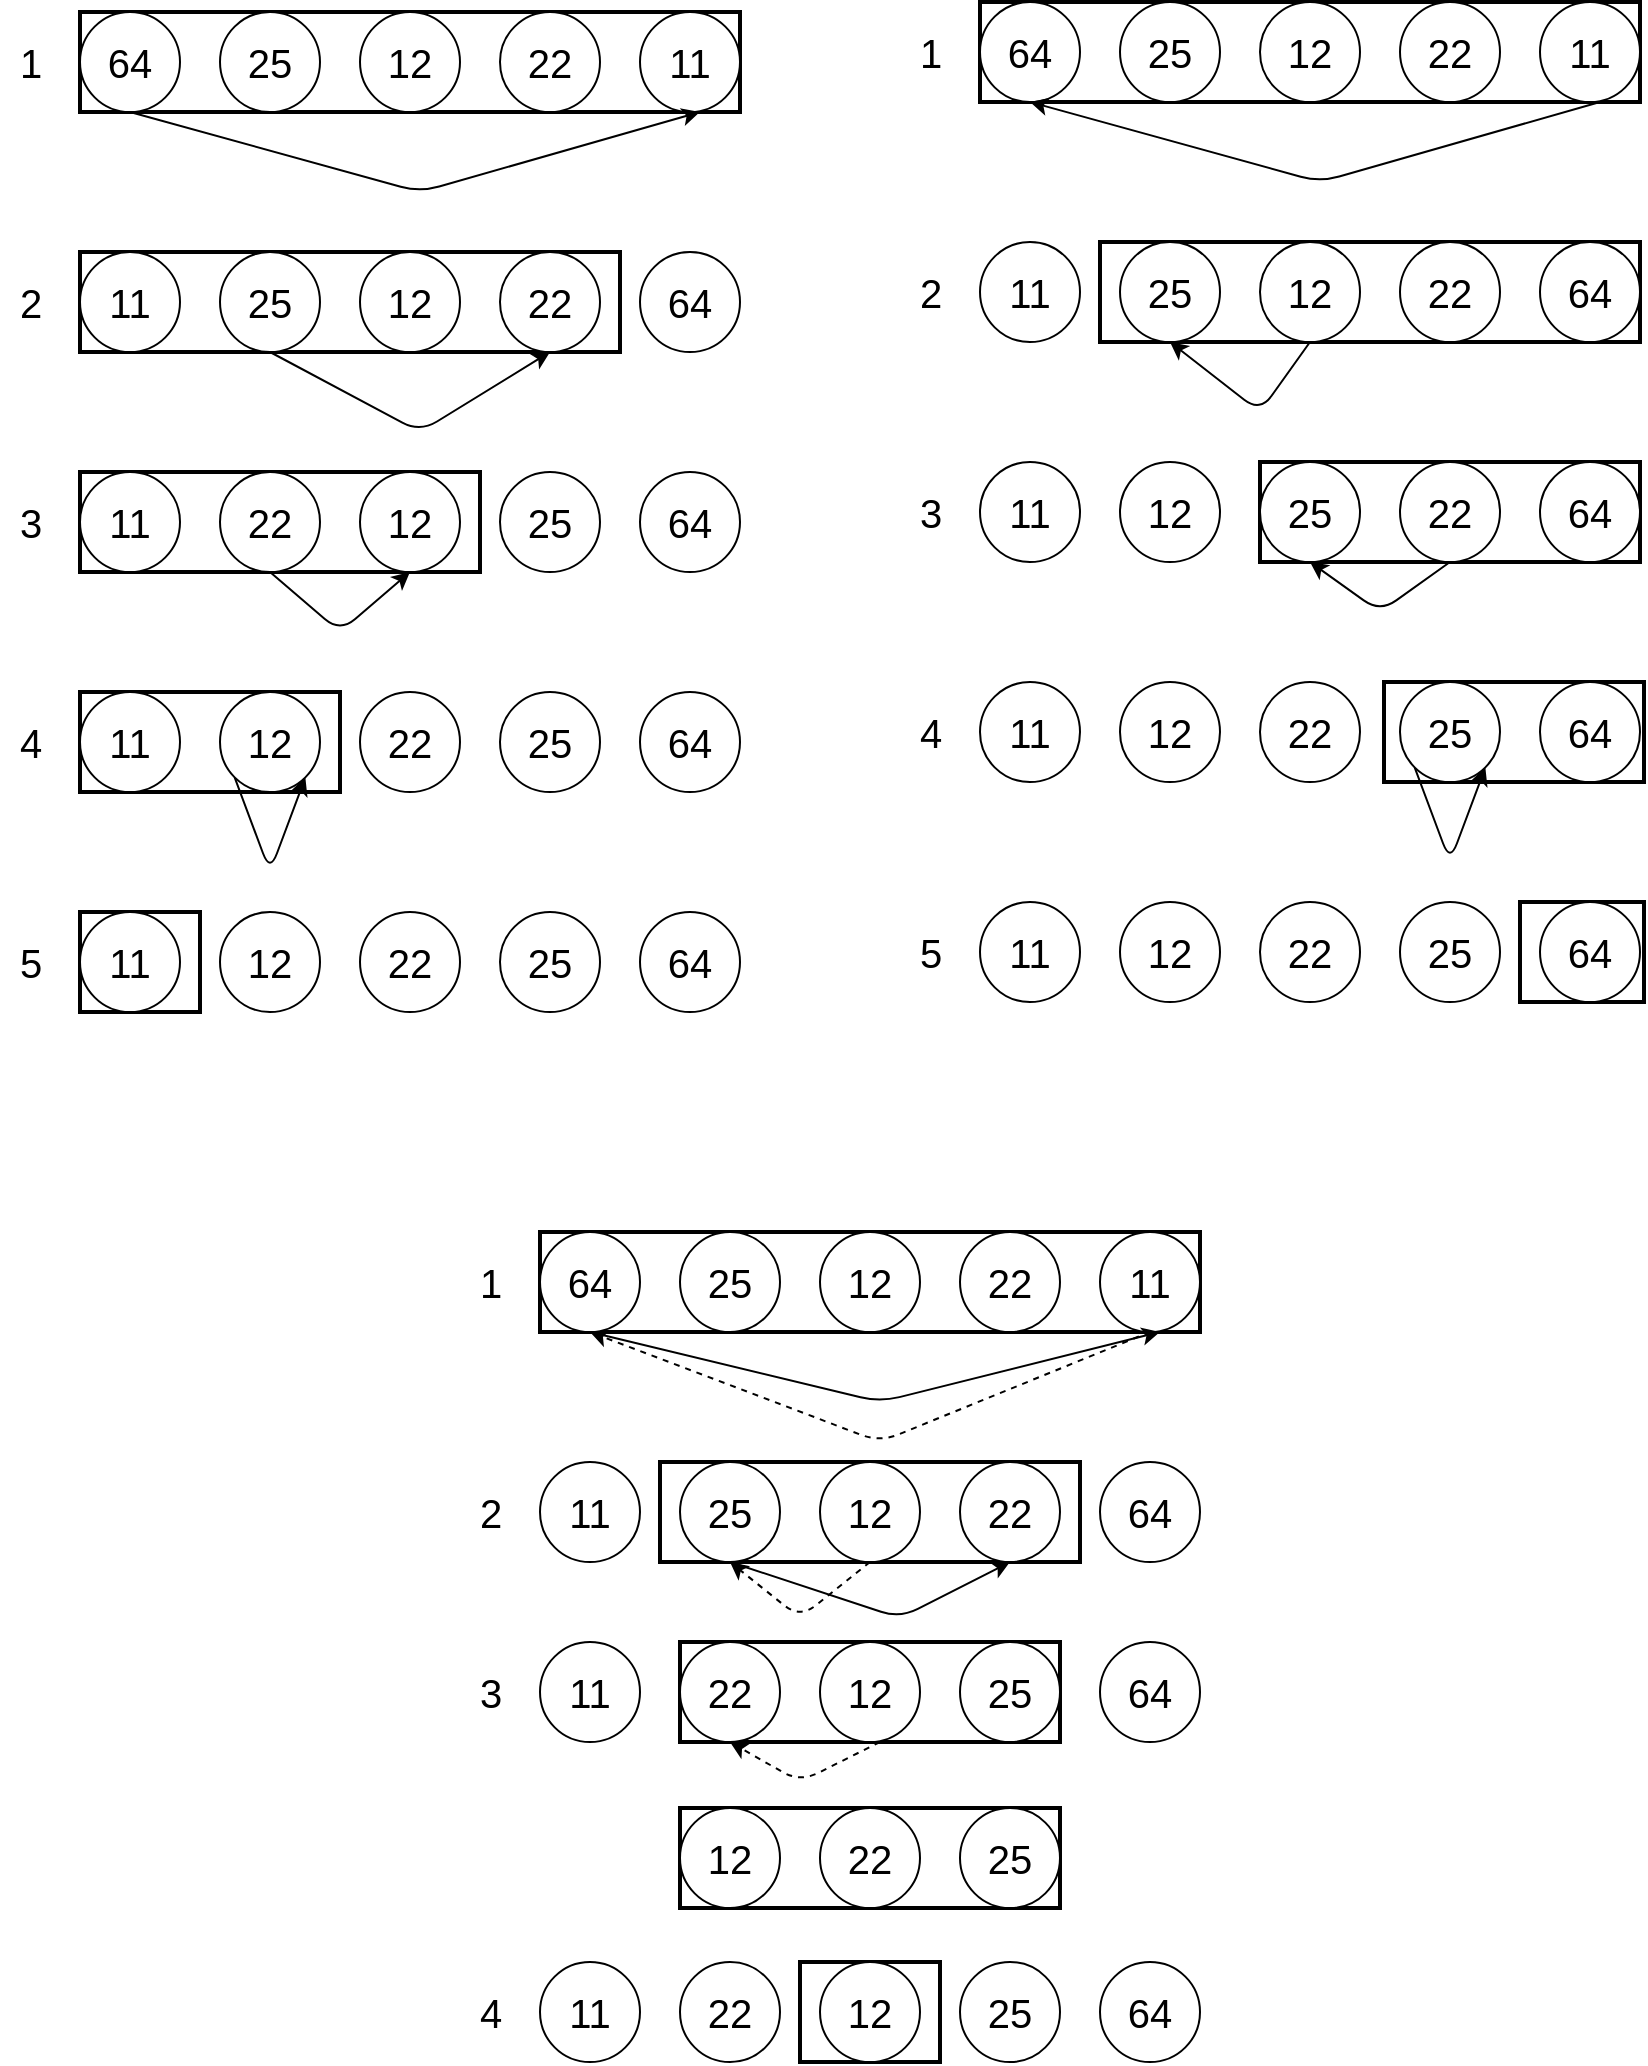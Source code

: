 <mxfile>
    <diagram id="5Av18YefnHArxJ5IHQyn" name="Page-1">
        <mxGraphModel dx="597" dy="315" grid="1" gridSize="10" guides="1" tooltips="1" connect="1" arrows="1" fold="1" page="1" pageScale="1" pageWidth="850" pageHeight="1100" math="0" shadow="0">
            <root>
                <mxCell id="0"/>
                <mxCell id="1" parent="0"/>
                <mxCell id="9" value="1" style="text;html=1;align=center;verticalAlign=middle;resizable=0;points=[];autosize=1;strokeColor=none;fillColor=none;fontSize=20;" parent="1" vertex="1">
                    <mxGeometry x="10" y="50" width="30" height="40" as="geometry"/>
                </mxCell>
                <mxCell id="10" value="" style="group;strokeColor=default;strokeWidth=2;" parent="1" vertex="1" connectable="0">
                    <mxGeometry x="50" y="45" width="330" height="50" as="geometry"/>
                </mxCell>
                <mxCell id="3" value="&lt;font style=&quot;font-size: 20px;&quot;&gt;64&lt;/font&gt;" style="ellipse;whiteSpace=wrap;html=1;" parent="10" vertex="1">
                    <mxGeometry width="50" height="50" as="geometry"/>
                </mxCell>
                <mxCell id="4" value="&lt;font style=&quot;font-size: 20px;&quot;&gt;25&lt;/font&gt;" style="ellipse;whiteSpace=wrap;html=1;" parent="10" vertex="1">
                    <mxGeometry x="70" width="50" height="50" as="geometry"/>
                </mxCell>
                <mxCell id="5" value="&lt;font style=&quot;font-size: 20px;&quot;&gt;12&lt;/font&gt;" style="ellipse;whiteSpace=wrap;html=1;" parent="10" vertex="1">
                    <mxGeometry x="140" width="50" height="50" as="geometry"/>
                </mxCell>
                <mxCell id="6" value="&lt;font style=&quot;font-size: 20px;&quot;&gt;22&lt;/font&gt;" style="ellipse;whiteSpace=wrap;html=1;" parent="10" vertex="1">
                    <mxGeometry x="210" width="50" height="50" as="geometry"/>
                </mxCell>
                <mxCell id="7" value="&lt;font style=&quot;font-size: 20px;&quot;&gt;11&lt;/font&gt;" style="ellipse;whiteSpace=wrap;html=1;" parent="10" vertex="1">
                    <mxGeometry x="280" width="50" height="50" as="geometry"/>
                </mxCell>
                <mxCell id="11" value="2" style="text;html=1;align=center;verticalAlign=middle;resizable=0;points=[];autosize=1;strokeColor=none;fillColor=none;fontSize=20;" parent="1" vertex="1">
                    <mxGeometry x="10" y="170" width="30" height="40" as="geometry"/>
                </mxCell>
                <mxCell id="12" value="" style="group;strokeColor=default;strokeWidth=2;container=0;" parent="1" vertex="1" connectable="0">
                    <mxGeometry x="50" y="165" width="270" height="50" as="geometry"/>
                </mxCell>
                <mxCell id="18" style="edgeStyle=none;html=1;exitX=0.5;exitY=1;exitDx=0;exitDy=0;" parent="1" source="3" edge="1">
                    <mxGeometry relative="1" as="geometry">
                        <mxPoint x="360" y="95" as="targetPoint"/>
                        <Array as="points">
                            <mxPoint x="220" y="135"/>
                        </Array>
                    </mxGeometry>
                </mxCell>
                <mxCell id="20" value="3" style="text;html=1;align=center;verticalAlign=middle;resizable=0;points=[];autosize=1;strokeColor=none;fillColor=none;fontSize=20;" parent="1" vertex="1">
                    <mxGeometry x="10" y="280" width="30" height="40" as="geometry"/>
                </mxCell>
                <mxCell id="21" value="" style="group;strokeColor=default;strokeWidth=2;container=0;" parent="1" vertex="1" connectable="0">
                    <mxGeometry x="50" y="275" width="200" height="50" as="geometry"/>
                </mxCell>
                <mxCell id="13" value="&lt;font style=&quot;font-size: 20px;&quot;&gt;11&lt;/font&gt;" style="ellipse;whiteSpace=wrap;html=1;" parent="1" vertex="1">
                    <mxGeometry x="50" y="165" width="50" height="50" as="geometry"/>
                </mxCell>
                <mxCell id="19" style="edgeStyle=none;html=1;exitX=0.5;exitY=1;exitDx=0;exitDy=0;entryX=0.5;entryY=1;entryDx=0;entryDy=0;" parent="1" source="14" target="16" edge="1">
                    <mxGeometry relative="1" as="geometry">
                        <Array as="points">
                            <mxPoint x="220" y="255"/>
                        </Array>
                    </mxGeometry>
                </mxCell>
                <mxCell id="14" value="&lt;font style=&quot;font-size: 20px;&quot;&gt;25&lt;/font&gt;" style="ellipse;whiteSpace=wrap;html=1;" parent="1" vertex="1">
                    <mxGeometry x="120" y="165" width="50" height="50" as="geometry"/>
                </mxCell>
                <mxCell id="15" value="&lt;font style=&quot;font-size: 20px;&quot;&gt;12&lt;/font&gt;" style="ellipse;whiteSpace=wrap;html=1;" parent="1" vertex="1">
                    <mxGeometry x="190" y="165" width="50" height="50" as="geometry"/>
                </mxCell>
                <mxCell id="16" value="&lt;font style=&quot;font-size: 20px;&quot;&gt;22&lt;/font&gt;" style="ellipse;whiteSpace=wrap;html=1;" parent="1" vertex="1">
                    <mxGeometry x="260" y="165" width="50" height="50" as="geometry"/>
                </mxCell>
                <mxCell id="17" value="&lt;font style=&quot;font-size: 20px;&quot;&gt;64&lt;/font&gt;" style="ellipse;whiteSpace=wrap;html=1;" parent="1" vertex="1">
                    <mxGeometry x="330" y="165" width="50" height="50" as="geometry"/>
                </mxCell>
                <mxCell id="22" value="&lt;font style=&quot;font-size: 20px;&quot;&gt;11&lt;/font&gt;" style="ellipse;whiteSpace=wrap;html=1;" parent="1" vertex="1">
                    <mxGeometry x="50" y="275" width="50" height="50" as="geometry"/>
                </mxCell>
                <mxCell id="35" style="edgeStyle=none;html=1;exitX=0.5;exitY=1;exitDx=0;exitDy=0;entryX=0.5;entryY=1;entryDx=0;entryDy=0;" parent="1" source="24" target="25" edge="1">
                    <mxGeometry relative="1" as="geometry">
                        <Array as="points">
                            <mxPoint x="180" y="355"/>
                        </Array>
                    </mxGeometry>
                </mxCell>
                <mxCell id="24" value="&lt;font style=&quot;font-size: 20px;&quot;&gt;22&lt;/font&gt;" style="ellipse;whiteSpace=wrap;html=1;" parent="1" vertex="1">
                    <mxGeometry x="120" y="275" width="50" height="50" as="geometry"/>
                </mxCell>
                <mxCell id="25" value="&lt;font style=&quot;font-size: 20px;&quot;&gt;12&lt;/font&gt;" style="ellipse;whiteSpace=wrap;html=1;" parent="1" vertex="1">
                    <mxGeometry x="190" y="275" width="50" height="50" as="geometry"/>
                </mxCell>
                <mxCell id="26" value="&lt;font style=&quot;font-size: 20px;&quot;&gt;25&lt;/font&gt;" style="ellipse;whiteSpace=wrap;html=1;" parent="1" vertex="1">
                    <mxGeometry x="260" y="275" width="50" height="50" as="geometry"/>
                </mxCell>
                <mxCell id="27" value="&lt;font style=&quot;font-size: 20px;&quot;&gt;64&lt;/font&gt;" style="ellipse;whiteSpace=wrap;html=1;" parent="1" vertex="1">
                    <mxGeometry x="330" y="275" width="50" height="50" as="geometry"/>
                </mxCell>
                <mxCell id="28" value="4" style="text;html=1;align=center;verticalAlign=middle;resizable=0;points=[];autosize=1;strokeColor=none;fillColor=none;fontSize=20;" parent="1" vertex="1">
                    <mxGeometry x="10" y="390" width="30" height="40" as="geometry"/>
                </mxCell>
                <mxCell id="29" value="" style="group;strokeColor=default;strokeWidth=2;container=0;" parent="1" vertex="1" connectable="0">
                    <mxGeometry x="50" y="385" width="130" height="50" as="geometry"/>
                </mxCell>
                <mxCell id="30" value="&lt;font style=&quot;font-size: 20px;&quot;&gt;11&lt;/font&gt;" style="ellipse;whiteSpace=wrap;html=1;" parent="1" vertex="1">
                    <mxGeometry x="50" y="385" width="50" height="50" as="geometry"/>
                </mxCell>
                <mxCell id="43" style="edgeStyle=none;html=1;exitX=0;exitY=1;exitDx=0;exitDy=0;entryX=1;entryY=1;entryDx=0;entryDy=0;" parent="1" source="31" target="31" edge="1">
                    <mxGeometry relative="1" as="geometry">
                        <mxPoint x="127" y="465" as="targetPoint"/>
                        <Array as="points">
                            <mxPoint x="145" y="475"/>
                        </Array>
                    </mxGeometry>
                </mxCell>
                <mxCell id="31" value="&lt;font style=&quot;font-size: 20px;&quot;&gt;12&lt;/font&gt;" style="ellipse;whiteSpace=wrap;html=1;" parent="1" vertex="1">
                    <mxGeometry x="120" y="385" width="50" height="50" as="geometry"/>
                </mxCell>
                <mxCell id="32" value="&lt;font style=&quot;font-size: 20px;&quot;&gt;22&lt;/font&gt;" style="ellipse;whiteSpace=wrap;html=1;" parent="1" vertex="1">
                    <mxGeometry x="190" y="385" width="50" height="50" as="geometry"/>
                </mxCell>
                <mxCell id="33" value="&lt;font style=&quot;font-size: 20px;&quot;&gt;25&lt;/font&gt;" style="ellipse;whiteSpace=wrap;html=1;" parent="1" vertex="1">
                    <mxGeometry x="260" y="385" width="50" height="50" as="geometry"/>
                </mxCell>
                <mxCell id="34" value="&lt;font style=&quot;font-size: 20px;&quot;&gt;64&lt;/font&gt;" style="ellipse;whiteSpace=wrap;html=1;" parent="1" vertex="1">
                    <mxGeometry x="330" y="385" width="50" height="50" as="geometry"/>
                </mxCell>
                <mxCell id="36" value="5" style="text;html=1;align=center;verticalAlign=middle;resizable=0;points=[];autosize=1;strokeColor=none;fillColor=none;fontSize=20;" parent="1" vertex="1">
                    <mxGeometry x="10" y="500" width="30" height="40" as="geometry"/>
                </mxCell>
                <mxCell id="37" value="" style="group;strokeColor=default;strokeWidth=2;container=0;" parent="1" vertex="1" connectable="0">
                    <mxGeometry x="50" y="495" width="60" height="50" as="geometry"/>
                </mxCell>
                <mxCell id="38" value="&lt;font style=&quot;font-size: 20px;&quot;&gt;11&lt;/font&gt;" style="ellipse;whiteSpace=wrap;html=1;" parent="1" vertex="1">
                    <mxGeometry x="50" y="495" width="50" height="50" as="geometry"/>
                </mxCell>
                <mxCell id="39" value="&lt;font style=&quot;font-size: 20px;&quot;&gt;12&lt;/font&gt;" style="ellipse;whiteSpace=wrap;html=1;" parent="1" vertex="1">
                    <mxGeometry x="120" y="495" width="50" height="50" as="geometry"/>
                </mxCell>
                <mxCell id="40" value="&lt;font style=&quot;font-size: 20px;&quot;&gt;22&lt;/font&gt;" style="ellipse;whiteSpace=wrap;html=1;" parent="1" vertex="1">
                    <mxGeometry x="190" y="495" width="50" height="50" as="geometry"/>
                </mxCell>
                <mxCell id="41" value="&lt;font style=&quot;font-size: 20px;&quot;&gt;25&lt;/font&gt;" style="ellipse;whiteSpace=wrap;html=1;" parent="1" vertex="1">
                    <mxGeometry x="260" y="495" width="50" height="50" as="geometry"/>
                </mxCell>
                <mxCell id="42" value="&lt;font style=&quot;font-size: 20px;&quot;&gt;64&lt;/font&gt;" style="ellipse;whiteSpace=wrap;html=1;" parent="1" vertex="1">
                    <mxGeometry x="330" y="495" width="50" height="50" as="geometry"/>
                </mxCell>
                <mxCell id="44" value="1" style="text;html=1;align=center;verticalAlign=middle;resizable=0;points=[];autosize=1;strokeColor=none;fillColor=none;fontSize=20;" parent="1" vertex="1">
                    <mxGeometry x="460" y="45" width="30" height="40" as="geometry"/>
                </mxCell>
                <mxCell id="45" value="" style="group;strokeColor=default;strokeWidth=2;" parent="1" vertex="1" connectable="0">
                    <mxGeometry x="500" y="40" width="330" height="50" as="geometry"/>
                </mxCell>
                <mxCell id="46" value="&lt;font style=&quot;font-size: 20px;&quot;&gt;64&lt;/font&gt;" style="ellipse;whiteSpace=wrap;html=1;" parent="45" vertex="1">
                    <mxGeometry width="50" height="50" as="geometry"/>
                </mxCell>
                <mxCell id="47" value="&lt;font style=&quot;font-size: 20px;&quot;&gt;25&lt;/font&gt;" style="ellipse;whiteSpace=wrap;html=1;" parent="45" vertex="1">
                    <mxGeometry x="70" width="50" height="50" as="geometry"/>
                </mxCell>
                <mxCell id="48" value="&lt;font style=&quot;font-size: 20px;&quot;&gt;12&lt;/font&gt;" style="ellipse;whiteSpace=wrap;html=1;" parent="45" vertex="1">
                    <mxGeometry x="140" width="50" height="50" as="geometry"/>
                </mxCell>
                <mxCell id="49" value="&lt;font style=&quot;font-size: 20px;&quot;&gt;22&lt;/font&gt;" style="ellipse;whiteSpace=wrap;html=1;" parent="45" vertex="1">
                    <mxGeometry x="210" width="50" height="50" as="geometry"/>
                </mxCell>
                <mxCell id="50" value="&lt;font style=&quot;font-size: 20px;&quot;&gt;11&lt;/font&gt;" style="ellipse;whiteSpace=wrap;html=1;" parent="45" vertex="1">
                    <mxGeometry x="280" width="50" height="50" as="geometry"/>
                </mxCell>
                <mxCell id="51" value="2" style="text;html=1;align=center;verticalAlign=middle;resizable=0;points=[];autosize=1;strokeColor=none;fillColor=none;fontSize=20;" parent="1" vertex="1">
                    <mxGeometry x="460" y="165" width="30" height="40" as="geometry"/>
                </mxCell>
                <mxCell id="52" value="" style="group;strokeColor=default;strokeWidth=2;container=0;" parent="1" vertex="1" connectable="0">
                    <mxGeometry x="560" y="160" width="270" height="50" as="geometry"/>
                </mxCell>
                <mxCell id="53" style="edgeStyle=none;html=1;exitX=0.5;exitY=1;exitDx=0;exitDy=0;entryX=0.5;entryY=1;entryDx=0;entryDy=0;" parent="1" target="46" edge="1">
                    <mxGeometry relative="1" as="geometry">
                        <mxPoint x="810" y="90" as="sourcePoint"/>
                        <Array as="points">
                            <mxPoint x="670" y="130"/>
                        </Array>
                    </mxGeometry>
                </mxCell>
                <mxCell id="54" value="3" style="text;html=1;align=center;verticalAlign=middle;resizable=0;points=[];autosize=1;strokeColor=none;fillColor=none;fontSize=20;" parent="1" vertex="1">
                    <mxGeometry x="460" y="275" width="30" height="40" as="geometry"/>
                </mxCell>
                <mxCell id="55" value="" style="group;strokeColor=default;strokeWidth=2;container=0;" parent="1" vertex="1" connectable="0">
                    <mxGeometry x="640" y="270" width="190" height="50" as="geometry"/>
                </mxCell>
                <mxCell id="56" value="&lt;font style=&quot;font-size: 20px;&quot;&gt;11&lt;/font&gt;" style="ellipse;whiteSpace=wrap;html=1;" parent="1" vertex="1">
                    <mxGeometry x="500" y="160" width="50" height="50" as="geometry"/>
                </mxCell>
                <mxCell id="57" style="edgeStyle=none;html=1;exitX=0.5;exitY=1;exitDx=0;exitDy=0;entryX=0.5;entryY=1;entryDx=0;entryDy=0;" parent="1" source="59" target="58" edge="1">
                    <mxGeometry relative="1" as="geometry">
                        <Array as="points">
                            <mxPoint x="640" y="245"/>
                        </Array>
                    </mxGeometry>
                </mxCell>
                <mxCell id="58" value="&lt;font style=&quot;font-size: 20px;&quot;&gt;25&lt;/font&gt;" style="ellipse;whiteSpace=wrap;html=1;" parent="1" vertex="1">
                    <mxGeometry x="570" y="160" width="50" height="50" as="geometry"/>
                </mxCell>
                <mxCell id="59" value="&lt;font style=&quot;font-size: 20px;&quot;&gt;12&lt;/font&gt;" style="ellipse;whiteSpace=wrap;html=1;" parent="1" vertex="1">
                    <mxGeometry x="640" y="160" width="50" height="50" as="geometry"/>
                </mxCell>
                <mxCell id="60" value="&lt;font style=&quot;font-size: 20px;&quot;&gt;22&lt;/font&gt;" style="ellipse;whiteSpace=wrap;html=1;" parent="1" vertex="1">
                    <mxGeometry x="710" y="160" width="50" height="50" as="geometry"/>
                </mxCell>
                <mxCell id="61" value="&lt;font style=&quot;font-size: 20px;&quot;&gt;64&lt;/font&gt;" style="ellipse;whiteSpace=wrap;html=1;" parent="1" vertex="1">
                    <mxGeometry x="780" y="160" width="50" height="50" as="geometry"/>
                </mxCell>
                <mxCell id="62" value="&lt;font style=&quot;font-size: 20px;&quot;&gt;11&lt;/font&gt;" style="ellipse;whiteSpace=wrap;html=1;" parent="1" vertex="1">
                    <mxGeometry x="500" y="270" width="50" height="50" as="geometry"/>
                </mxCell>
                <mxCell id="64" value="&lt;font style=&quot;font-size: 20px;&quot;&gt;12&lt;/font&gt;" style="ellipse;whiteSpace=wrap;html=1;" parent="1" vertex="1">
                    <mxGeometry x="570" y="270" width="50" height="50" as="geometry"/>
                </mxCell>
                <mxCell id="65" value="&lt;font style=&quot;font-size: 20px;&quot;&gt;25&lt;/font&gt;" style="ellipse;whiteSpace=wrap;html=1;" parent="1" vertex="1">
                    <mxGeometry x="640" y="270" width="50" height="50" as="geometry"/>
                </mxCell>
                <mxCell id="83" style="edgeStyle=none;html=1;exitX=0.5;exitY=1;exitDx=0;exitDy=0;entryX=0.5;entryY=1;entryDx=0;entryDy=0;" parent="1" source="66" target="65" edge="1">
                    <mxGeometry relative="1" as="geometry">
                        <Array as="points">
                            <mxPoint x="700" y="345"/>
                        </Array>
                    </mxGeometry>
                </mxCell>
                <mxCell id="66" value="&lt;font style=&quot;font-size: 20px;&quot;&gt;22&lt;/font&gt;" style="ellipse;whiteSpace=wrap;html=1;" parent="1" vertex="1">
                    <mxGeometry x="710" y="270" width="50" height="50" as="geometry"/>
                </mxCell>
                <mxCell id="67" value="&lt;font style=&quot;font-size: 20px;&quot;&gt;64&lt;/font&gt;" style="ellipse;whiteSpace=wrap;html=1;" parent="1" vertex="1">
                    <mxGeometry x="780" y="270" width="50" height="50" as="geometry"/>
                </mxCell>
                <mxCell id="68" value="4" style="text;html=1;align=center;verticalAlign=middle;resizable=0;points=[];autosize=1;strokeColor=none;fillColor=none;fontSize=20;" parent="1" vertex="1">
                    <mxGeometry x="460" y="385" width="30" height="40" as="geometry"/>
                </mxCell>
                <mxCell id="69" value="" style="group;strokeColor=default;strokeWidth=2;container=0;" parent="1" vertex="1" connectable="0">
                    <mxGeometry x="702" y="380" width="130" height="50" as="geometry"/>
                </mxCell>
                <mxCell id="70" value="&lt;font style=&quot;font-size: 20px;&quot;&gt;11&lt;/font&gt;" style="ellipse;whiteSpace=wrap;html=1;" parent="1" vertex="1">
                    <mxGeometry x="500" y="380" width="50" height="50" as="geometry"/>
                </mxCell>
                <mxCell id="71" style="edgeStyle=none;html=1;exitX=0;exitY=1;exitDx=0;exitDy=0;entryX=1;entryY=1;entryDx=0;entryDy=0;" parent="1" edge="1">
                    <mxGeometry relative="1" as="geometry">
                        <mxPoint x="752.678" y="422.678" as="targetPoint"/>
                        <mxPoint x="717.322" y="422.678" as="sourcePoint"/>
                        <Array as="points">
                            <mxPoint x="735" y="470"/>
                        </Array>
                    </mxGeometry>
                </mxCell>
                <mxCell id="72" value="&lt;font style=&quot;font-size: 20px;&quot;&gt;12&lt;/font&gt;" style="ellipse;whiteSpace=wrap;html=1;" parent="1" vertex="1">
                    <mxGeometry x="570" y="380" width="50" height="50" as="geometry"/>
                </mxCell>
                <mxCell id="73" value="&lt;font style=&quot;font-size: 20px;&quot;&gt;22&lt;/font&gt;" style="ellipse;whiteSpace=wrap;html=1;" parent="1" vertex="1">
                    <mxGeometry x="640" y="380" width="50" height="50" as="geometry"/>
                </mxCell>
                <mxCell id="74" value="&lt;font style=&quot;font-size: 20px;&quot;&gt;25&lt;/font&gt;" style="ellipse;whiteSpace=wrap;html=1;" parent="1" vertex="1">
                    <mxGeometry x="710" y="380" width="50" height="50" as="geometry"/>
                </mxCell>
                <mxCell id="75" value="&lt;font style=&quot;font-size: 20px;&quot;&gt;64&lt;/font&gt;" style="ellipse;whiteSpace=wrap;html=1;" parent="1" vertex="1">
                    <mxGeometry x="780" y="380" width="50" height="50" as="geometry"/>
                </mxCell>
                <mxCell id="76" value="5" style="text;html=1;align=center;verticalAlign=middle;resizable=0;points=[];autosize=1;strokeColor=none;fillColor=none;fontSize=20;" parent="1" vertex="1">
                    <mxGeometry x="460" y="495" width="30" height="40" as="geometry"/>
                </mxCell>
                <mxCell id="77" value="" style="group;strokeColor=default;strokeWidth=2;container=0;" parent="1" vertex="1" connectable="0">
                    <mxGeometry x="770" y="490" width="62" height="50" as="geometry"/>
                </mxCell>
                <mxCell id="78" value="&lt;font style=&quot;font-size: 20px;&quot;&gt;11&lt;/font&gt;" style="ellipse;whiteSpace=wrap;html=1;" parent="1" vertex="1">
                    <mxGeometry x="500" y="490" width="50" height="50" as="geometry"/>
                </mxCell>
                <mxCell id="79" value="&lt;font style=&quot;font-size: 20px;&quot;&gt;12&lt;/font&gt;" style="ellipse;whiteSpace=wrap;html=1;" parent="1" vertex="1">
                    <mxGeometry x="570" y="490" width="50" height="50" as="geometry"/>
                </mxCell>
                <mxCell id="80" value="&lt;font style=&quot;font-size: 20px;&quot;&gt;22&lt;/font&gt;" style="ellipse;whiteSpace=wrap;html=1;" parent="1" vertex="1">
                    <mxGeometry x="640" y="490" width="50" height="50" as="geometry"/>
                </mxCell>
                <mxCell id="81" value="&lt;font style=&quot;font-size: 20px;&quot;&gt;25&lt;/font&gt;" style="ellipse;whiteSpace=wrap;html=1;" parent="1" vertex="1">
                    <mxGeometry x="710" y="490" width="50" height="50" as="geometry"/>
                </mxCell>
                <mxCell id="82" value="&lt;font style=&quot;font-size: 20px;&quot;&gt;64&lt;/font&gt;" style="ellipse;whiteSpace=wrap;html=1;" parent="1" vertex="1">
                    <mxGeometry x="780" y="490" width="50" height="50" as="geometry"/>
                </mxCell>
                <mxCell id="84" value="1" style="text;html=1;align=center;verticalAlign=middle;resizable=0;points=[];autosize=1;strokeColor=none;fillColor=none;fontSize=20;" parent="1" vertex="1">
                    <mxGeometry x="240" y="660" width="30" height="40" as="geometry"/>
                </mxCell>
                <mxCell id="85" value="" style="group;strokeColor=default;strokeWidth=2;" parent="1" vertex="1" connectable="0">
                    <mxGeometry x="280" y="655" width="330" height="50" as="geometry"/>
                </mxCell>
                <mxCell id="86" value="&lt;font style=&quot;font-size: 20px;&quot;&gt;64&lt;/font&gt;" style="ellipse;whiteSpace=wrap;html=1;" parent="85" vertex="1">
                    <mxGeometry width="50" height="50" as="geometry"/>
                </mxCell>
                <mxCell id="87" value="&lt;font style=&quot;font-size: 20px;&quot;&gt;25&lt;/font&gt;" style="ellipse;whiteSpace=wrap;html=1;" parent="85" vertex="1">
                    <mxGeometry x="70" width="50" height="50" as="geometry"/>
                </mxCell>
                <mxCell id="88" value="&lt;font style=&quot;font-size: 20px;&quot;&gt;12&lt;/font&gt;" style="ellipse;whiteSpace=wrap;html=1;" parent="85" vertex="1">
                    <mxGeometry x="140" width="50" height="50" as="geometry"/>
                </mxCell>
                <mxCell id="89" value="&lt;font style=&quot;font-size: 20px;&quot;&gt;22&lt;/font&gt;" style="ellipse;whiteSpace=wrap;html=1;" parent="85" vertex="1">
                    <mxGeometry x="210" width="50" height="50" as="geometry"/>
                </mxCell>
                <mxCell id="90" value="&lt;font style=&quot;font-size: 20px;&quot;&gt;11&lt;/font&gt;" style="ellipse;whiteSpace=wrap;html=1;" parent="85" vertex="1">
                    <mxGeometry x="280" width="50" height="50" as="geometry"/>
                </mxCell>
                <mxCell id="92" style="edgeStyle=none;html=1;exitX=0.5;exitY=1;exitDx=0;exitDy=0;entryX=0.5;entryY=1;entryDx=0;entryDy=0;dashed=1;" parent="85" source="90" target="86" edge="1">
                    <mxGeometry relative="1" as="geometry">
                        <mxPoint x="40" y="110" as="targetPoint"/>
                        <Array as="points">
                            <mxPoint x="170" y="105"/>
                        </Array>
                    </mxGeometry>
                </mxCell>
                <mxCell id="91" style="edgeStyle=none;html=1;exitX=0.5;exitY=1;exitDx=0;exitDy=0;" parent="1" source="86" edge="1">
                    <mxGeometry relative="1" as="geometry">
                        <mxPoint x="590" y="705" as="targetPoint"/>
                        <Array as="points">
                            <mxPoint x="450" y="740"/>
                        </Array>
                    </mxGeometry>
                </mxCell>
                <mxCell id="93" value="2" style="text;html=1;align=center;verticalAlign=middle;resizable=0;points=[];autosize=1;strokeColor=none;fillColor=none;fontSize=20;" parent="1" vertex="1">
                    <mxGeometry x="240" y="775" width="30" height="40" as="geometry"/>
                </mxCell>
                <mxCell id="94" value="" style="group;strokeColor=default;strokeWidth=2;container=0;" parent="1" vertex="1" connectable="0">
                    <mxGeometry x="340" y="770" width="210" height="50" as="geometry"/>
                </mxCell>
                <mxCell id="95" value="&lt;font style=&quot;font-size: 20px;&quot;&gt;11&lt;/font&gt;" style="ellipse;whiteSpace=wrap;html=1;" parent="1" vertex="1">
                    <mxGeometry x="280" y="770" width="50" height="50" as="geometry"/>
                </mxCell>
                <mxCell id="101" style="edgeStyle=none;html=1;exitX=0.5;exitY=1;exitDx=0;exitDy=0;entryX=0.5;entryY=1;entryDx=0;entryDy=0;" parent="1" source="96" target="98" edge="1">
                    <mxGeometry relative="1" as="geometry">
                        <Array as="points">
                            <mxPoint x="460" y="848"/>
                        </Array>
                    </mxGeometry>
                </mxCell>
                <mxCell id="96" value="&lt;font style=&quot;font-size: 20px;&quot;&gt;25&lt;/font&gt;" style="ellipse;whiteSpace=wrap;html=1;" parent="1" vertex="1">
                    <mxGeometry x="350" y="770" width="50" height="50" as="geometry"/>
                </mxCell>
                <mxCell id="102" style="edgeStyle=none;html=1;exitX=0.5;exitY=1;exitDx=0;exitDy=0;entryX=0.5;entryY=1;entryDx=0;entryDy=0;dashed=1;" parent="1" source="97" target="96" edge="1">
                    <mxGeometry relative="1" as="geometry">
                        <Array as="points">
                            <mxPoint x="410" y="848"/>
                        </Array>
                    </mxGeometry>
                </mxCell>
                <mxCell id="97" value="&lt;font style=&quot;font-size: 20px;&quot;&gt;12&lt;/font&gt;" style="ellipse;whiteSpace=wrap;html=1;" parent="1" vertex="1">
                    <mxGeometry x="420" y="770" width="50" height="50" as="geometry"/>
                </mxCell>
                <mxCell id="98" value="&lt;font style=&quot;font-size: 20px;&quot;&gt;22&lt;/font&gt;" style="ellipse;whiteSpace=wrap;html=1;" parent="1" vertex="1">
                    <mxGeometry x="490" y="770" width="50" height="50" as="geometry"/>
                </mxCell>
                <mxCell id="99" value="&lt;font style=&quot;font-size: 20px;&quot;&gt;64&lt;/font&gt;" style="ellipse;whiteSpace=wrap;html=1;" parent="1" vertex="1">
                    <mxGeometry x="560" y="770" width="50" height="50" as="geometry"/>
                </mxCell>
                <mxCell id="103" value="3" style="text;html=1;align=center;verticalAlign=middle;resizable=0;points=[];autosize=1;strokeColor=none;fillColor=none;fontSize=20;" parent="1" vertex="1">
                    <mxGeometry x="240" y="865" width="30" height="40" as="geometry"/>
                </mxCell>
                <mxCell id="104" value="" style="group;strokeColor=default;strokeWidth=2;container=0;" parent="1" vertex="1" connectable="0">
                    <mxGeometry x="350" y="860" width="190" height="50" as="geometry"/>
                </mxCell>
                <mxCell id="105" value="&lt;font style=&quot;font-size: 20px;&quot;&gt;11&lt;/font&gt;" style="ellipse;whiteSpace=wrap;html=1;" parent="1" vertex="1">
                    <mxGeometry x="280" y="860" width="50" height="50" as="geometry"/>
                </mxCell>
                <mxCell id="117" style="edgeStyle=none;html=1;exitX=0.5;exitY=1;exitDx=0;exitDy=0;dashed=1;entryX=0.5;entryY=1;entryDx=0;entryDy=0;" edge="1" parent="1" target="107">
                    <mxGeometry relative="1" as="geometry">
                        <mxPoint x="450" y="910" as="sourcePoint"/>
                        <Array as="points">
                            <mxPoint x="410" y="930"/>
                        </Array>
                    </mxGeometry>
                </mxCell>
                <mxCell id="107" value="&lt;font style=&quot;font-size: 20px;&quot;&gt;22&lt;/font&gt;" style="ellipse;whiteSpace=wrap;html=1;" parent="1" vertex="1">
                    <mxGeometry x="350" y="860" width="50" height="50" as="geometry"/>
                </mxCell>
                <mxCell id="109" value="&lt;font style=&quot;font-size: 20px;&quot;&gt;12&lt;/font&gt;" style="ellipse;whiteSpace=wrap;html=1;" parent="1" vertex="1">
                    <mxGeometry x="420" y="860" width="50" height="50" as="geometry"/>
                </mxCell>
                <mxCell id="110" value="&lt;font style=&quot;font-size: 20px;&quot;&gt;25&lt;/font&gt;" style="ellipse;whiteSpace=wrap;html=1;" parent="1" vertex="1">
                    <mxGeometry x="490" y="860" width="50" height="50" as="geometry"/>
                </mxCell>
                <mxCell id="111" value="&lt;font style=&quot;font-size: 20px;&quot;&gt;64&lt;/font&gt;" style="ellipse;whiteSpace=wrap;html=1;" parent="1" vertex="1">
                    <mxGeometry x="560" y="860" width="50" height="50" as="geometry"/>
                </mxCell>
                <mxCell id="112" value="" style="group;strokeColor=default;strokeWidth=2;container=0;" vertex="1" connectable="0" parent="1">
                    <mxGeometry x="350" y="943" width="190" height="50" as="geometry"/>
                </mxCell>
                <mxCell id="114" value="&lt;font style=&quot;font-size: 20px;&quot;&gt;12&lt;/font&gt;" style="ellipse;whiteSpace=wrap;html=1;" vertex="1" parent="1">
                    <mxGeometry x="350" y="943" width="50" height="50" as="geometry"/>
                </mxCell>
                <mxCell id="115" value="&lt;font style=&quot;font-size: 20px;&quot;&gt;22&lt;/font&gt;" style="ellipse;whiteSpace=wrap;html=1;" vertex="1" parent="1">
                    <mxGeometry x="420" y="943" width="50" height="50" as="geometry"/>
                </mxCell>
                <mxCell id="116" value="&lt;font style=&quot;font-size: 20px;&quot;&gt;25&lt;/font&gt;" style="ellipse;whiteSpace=wrap;html=1;" vertex="1" parent="1">
                    <mxGeometry x="490" y="943" width="50" height="50" as="geometry"/>
                </mxCell>
                <mxCell id="118" value="4" style="text;html=1;align=center;verticalAlign=middle;resizable=0;points=[];autosize=1;strokeColor=none;fillColor=none;fontSize=20;" vertex="1" parent="1">
                    <mxGeometry x="240" y="1025" width="30" height="40" as="geometry"/>
                </mxCell>
                <mxCell id="119" value="" style="group;strokeColor=default;strokeWidth=2;container=0;" vertex="1" connectable="0" parent="1">
                    <mxGeometry x="410" y="1020" width="70" height="50" as="geometry"/>
                </mxCell>
                <mxCell id="120" value="&lt;font style=&quot;font-size: 20px;&quot;&gt;11&lt;/font&gt;" style="ellipse;whiteSpace=wrap;html=1;" vertex="1" parent="1">
                    <mxGeometry x="280" y="1020" width="50" height="50" as="geometry"/>
                </mxCell>
                <mxCell id="121" value="&lt;font style=&quot;font-size: 20px;&quot;&gt;22&lt;/font&gt;" style="ellipse;whiteSpace=wrap;html=1;" vertex="1" parent="1">
                    <mxGeometry x="350" y="1020" width="50" height="50" as="geometry"/>
                </mxCell>
                <mxCell id="122" value="&lt;font style=&quot;font-size: 20px;&quot;&gt;12&lt;/font&gt;" style="ellipse;whiteSpace=wrap;html=1;" vertex="1" parent="1">
                    <mxGeometry x="420" y="1020" width="50" height="50" as="geometry"/>
                </mxCell>
                <mxCell id="123" value="&lt;font style=&quot;font-size: 20px;&quot;&gt;25&lt;/font&gt;" style="ellipse;whiteSpace=wrap;html=1;" vertex="1" parent="1">
                    <mxGeometry x="490" y="1020" width="50" height="50" as="geometry"/>
                </mxCell>
                <mxCell id="124" value="&lt;font style=&quot;font-size: 20px;&quot;&gt;64&lt;/font&gt;" style="ellipse;whiteSpace=wrap;html=1;" vertex="1" parent="1">
                    <mxGeometry x="560" y="1020" width="50" height="50" as="geometry"/>
                </mxCell>
            </root>
        </mxGraphModel>
    </diagram>
</mxfile>